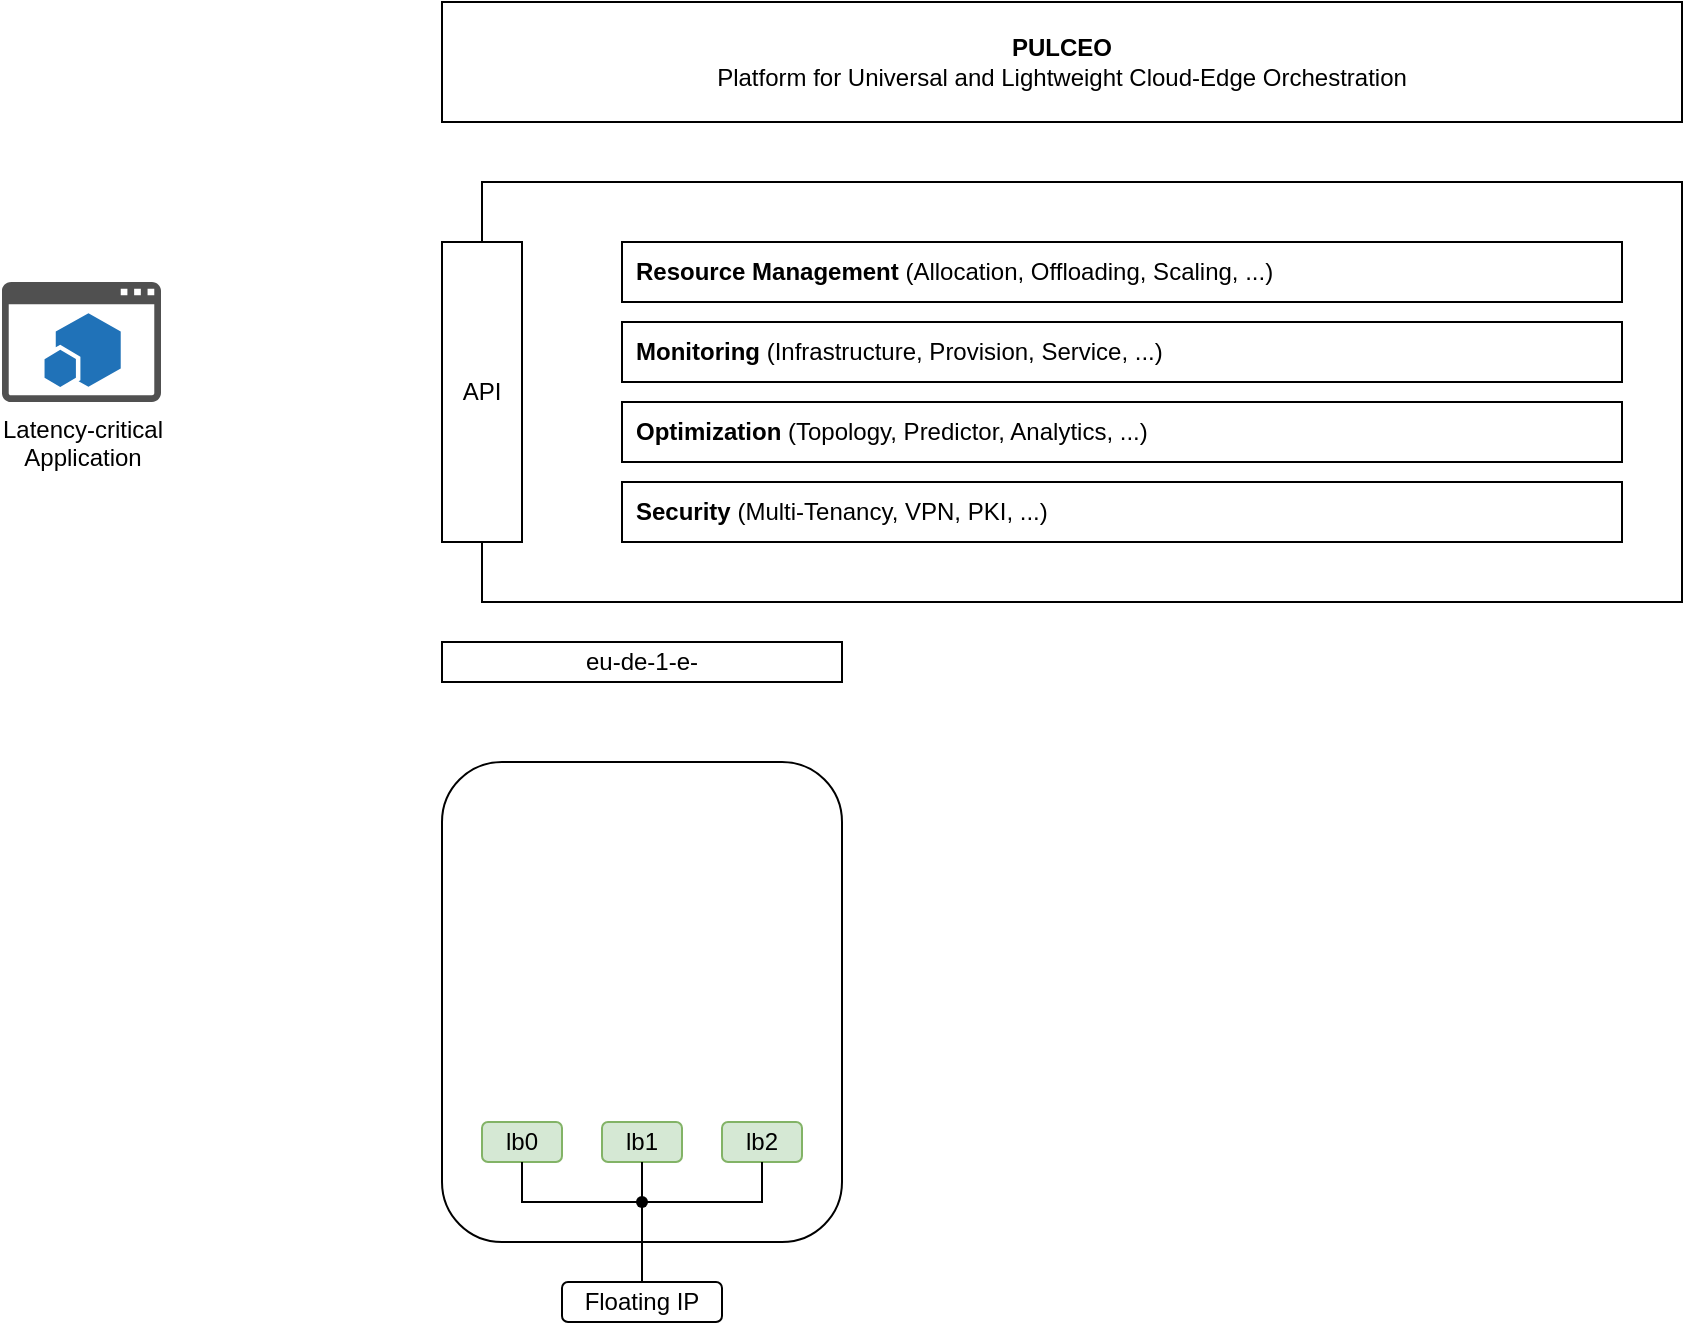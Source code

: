 <mxfile version="20.3.0" type="device"><diagram id="BbSLUDR8DMtmdQ_45QDc" name="Page-1"><mxGraphModel dx="981" dy="670" grid="1" gridSize="10" guides="1" tooltips="1" connect="1" arrows="1" fold="1" page="1" pageScale="1" pageWidth="1169" pageHeight="827" math="0" shadow="0"><root><mxCell id="0"/><mxCell id="1" parent="0"/><mxCell id="h5Mf1StDRjRbQ-4L6_PG-95" value="" style="rounded=1;whiteSpace=wrap;html=1;fillColor=none;" vertex="1" parent="1"><mxGeometry x="280" y="420" width="200" height="240" as="geometry"/></mxCell><mxCell id="2" value="" style="whiteSpace=wrap;html=1;" parent="1" vertex="1"><mxGeometry x="300" y="130" width="600" height="210" as="geometry"/></mxCell><mxCell id="3" value="&lt;b&gt;PULCEO&lt;/b&gt;&lt;br&gt;Platform for Universal and Lightweight Cloud-Edge Orchestration" style="whiteSpace=wrap;html=1;" parent="1" vertex="1"><mxGeometry x="280" y="40" width="620" height="60" as="geometry"/></mxCell><mxCell id="6" value="&lt;b&gt;Monitoring &lt;/b&gt;(Infrastructure, Provision, Service, ...)" style="whiteSpace=wrap;html=1;align=left;spacingLeft=5;" parent="1" vertex="1"><mxGeometry x="370" y="200" width="500" height="30" as="geometry"/></mxCell><mxCell id="9" value="&lt;b&gt;Resource Management&lt;/b&gt;&amp;nbsp;(Allocation, Offloading, Scaling, ...)" style="whiteSpace=wrap;html=1;align=left;spacingLeft=5;" parent="1" vertex="1"><mxGeometry x="370" y="160" width="500" height="30" as="geometry"/></mxCell><mxCell id="12" value="Latency-critical&lt;br&gt;Application" style="pointerEvents=1;shadow=0;dashed=0;html=1;strokeColor=none;fillColor=#505050;labelPosition=center;verticalLabelPosition=bottom;verticalAlign=top;outlineConnect=0;align=center;shape=mxgraph.office.concepts.app_for_sharepoint;" parent="1" vertex="1"><mxGeometry x="60" y="180" width="79.5" height="60" as="geometry"/></mxCell><mxCell id="14" value="API" style="whiteSpace=wrap;html=1;" parent="1" vertex="1"><mxGeometry x="280" y="160" width="40" height="150" as="geometry"/></mxCell><mxCell id="Asot8c2L-UQKLWs-ctS9-16" value="&lt;b&gt;Optimization &lt;/b&gt;(Topology, Predictor, Analytics, ...)" style="whiteSpace=wrap;html=1;align=left;spacingLeft=5;" parent="1" vertex="1"><mxGeometry x="370" y="240" width="500" height="30" as="geometry"/></mxCell><mxCell id="Asot8c2L-UQKLWs-ctS9-17" value="&lt;b&gt;Security &lt;/b&gt;(Multi-Tenancy, VPN, PKI, ...)" style="whiteSpace=wrap;html=1;align=left;spacingLeft=5;" parent="1" vertex="1"><mxGeometry x="370" y="280" width="500" height="30" as="geometry"/></mxCell><mxCell id="h5Mf1StDRjRbQ-4L6_PG-26" value="lb0" style="rounded=1;whiteSpace=wrap;html=1;fillColor=#d5e8d4;strokeColor=#82b366;" vertex="1" parent="1"><mxGeometry x="300" y="600" width="40" height="20" as="geometry"/></mxCell><mxCell id="h5Mf1StDRjRbQ-4L6_PG-27" value="lb1" style="rounded=1;whiteSpace=wrap;html=1;fillColor=#d5e8d4;strokeColor=#82b366;" vertex="1" parent="1"><mxGeometry x="360" y="600" width="40" height="20" as="geometry"/></mxCell><mxCell id="h5Mf1StDRjRbQ-4L6_PG-28" value="lb2" style="rounded=1;whiteSpace=wrap;html=1;fillColor=#d5e8d4;strokeColor=#82b366;" vertex="1" parent="1"><mxGeometry x="420" y="600" width="40" height="20" as="geometry"/></mxCell><mxCell id="h5Mf1StDRjRbQ-4L6_PG-55" value="" style="shape=waypoint;sketch=0;fillStyle=solid;size=6;pointerEvents=1;points=[];fillColor=none;resizable=0;rotatable=0;perimeter=centerPerimeter;snapToPoint=1;" vertex="1" parent="1"><mxGeometry x="360" y="620" width="40" height="40" as="geometry"/></mxCell><mxCell id="h5Mf1StDRjRbQ-4L6_PG-57" value="" style="endArrow=none;html=1;rounded=0;entryX=0.5;entryY=1;entryDx=0;entryDy=0;" edge="1" parent="1" source="h5Mf1StDRjRbQ-4L6_PG-55" target="h5Mf1StDRjRbQ-4L6_PG-28"><mxGeometry width="50" height="50" relative="1" as="geometry"><mxPoint x="410" y="690" as="sourcePoint"/><mxPoint x="460" y="640" as="targetPoint"/><Array as="points"><mxPoint x="440" y="640"/></Array></mxGeometry></mxCell><mxCell id="h5Mf1StDRjRbQ-4L6_PG-59" value="" style="endArrow=none;html=1;rounded=0;entryX=0.5;entryY=1;entryDx=0;entryDy=0;exitX=0.504;exitY=0.596;exitDx=0;exitDy=0;exitPerimeter=0;" edge="1" parent="1" source="h5Mf1StDRjRbQ-4L6_PG-55" target="h5Mf1StDRjRbQ-4L6_PG-27"><mxGeometry width="50" height="50" relative="1" as="geometry"><mxPoint x="310" y="700" as="sourcePoint"/><mxPoint x="360" y="650" as="targetPoint"/></mxGeometry></mxCell><mxCell id="h5Mf1StDRjRbQ-4L6_PG-60" value="" style="endArrow=none;html=1;rounded=0;exitX=0.404;exitY=0.568;exitDx=0;exitDy=0;exitPerimeter=0;entryX=0.5;entryY=1;entryDx=0;entryDy=0;" edge="1" parent="1" source="h5Mf1StDRjRbQ-4L6_PG-55" target="h5Mf1StDRjRbQ-4L6_PG-26"><mxGeometry width="50" height="50" relative="1" as="geometry"><mxPoint x="340" y="620" as="sourcePoint"/><mxPoint x="320" y="610" as="targetPoint"/><Array as="points"><mxPoint x="320" y="640"/></Array></mxGeometry></mxCell><mxCell id="h5Mf1StDRjRbQ-4L6_PG-62" value="Floating IP" style="rounded=1;whiteSpace=wrap;html=1;fillColor=default;" vertex="1" parent="1"><mxGeometry x="340" y="680" width="80" height="20" as="geometry"/></mxCell><mxCell id="h5Mf1StDRjRbQ-4L6_PG-66" value="" style="endArrow=none;html=1;rounded=0;" edge="1" parent="1" source="h5Mf1StDRjRbQ-4L6_PG-62" target="h5Mf1StDRjRbQ-4L6_PG-55"><mxGeometry width="50" height="50" relative="1" as="geometry"><mxPoint x="290" y="730" as="sourcePoint"/><mxPoint x="340" y="680" as="targetPoint"/></mxGeometry></mxCell><mxCell id="h5Mf1StDRjRbQ-4L6_PG-73" value="eu-de-1-e-" style="rounded=0;whiteSpace=wrap;html=1;fillColor=default;" vertex="1" parent="1"><mxGeometry x="280" y="360" width="200" height="20" as="geometry"/></mxCell></root></mxGraphModel></diagram></mxfile>